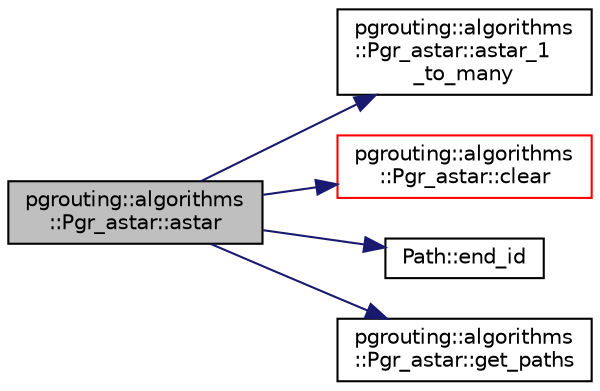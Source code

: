 digraph "pgrouting::algorithms::Pgr_astar::astar"
{
  edge [fontname="Helvetica",fontsize="10",labelfontname="Helvetica",labelfontsize="10"];
  node [fontname="Helvetica",fontsize="10",shape=record];
  rankdir="LR";
  Node9 [label="pgrouting::algorithms\l::Pgr_astar::astar",height=0.2,width=0.4,color="black", fillcolor="grey75", style="filled", fontcolor="black"];
  Node9 -> Node10 [color="midnightblue",fontsize="10",style="solid",fontname="Helvetica"];
  Node10 [label="pgrouting::algorithms\l::Pgr_astar::astar_1\l_to_many",height=0.2,width=0.4,color="black", fillcolor="white", style="filled",URL="$classpgrouting_1_1algorithms_1_1Pgr__astar.html#a76f171bc1f300a5682242449a61c455d",tooltip="Call to astar 1 source to many targets. "];
  Node9 -> Node11 [color="midnightblue",fontsize="10",style="solid",fontname="Helvetica"];
  Node11 [label="pgrouting::algorithms\l::Pgr_astar::clear",height=0.2,width=0.4,color="red", fillcolor="white", style="filled",URL="$classpgrouting_1_1algorithms_1_1Pgr__astar.html#afbf710a4c295a0befdd7c505303a713a"];
  Node9 -> Node14 [color="midnightblue",fontsize="10",style="solid",fontname="Helvetica"];
  Node14 [label="Path::end_id",height=0.2,width=0.4,color="black", fillcolor="white", style="filled",URL="$classPath.html#ad7eff4c127cba19f2052398089ac3b42"];
  Node9 -> Node15 [color="midnightblue",fontsize="10",style="solid",fontname="Helvetica"];
  Node15 [label="pgrouting::algorithms\l::Pgr_astar::get_paths",height=0.2,width=0.4,color="black", fillcolor="white", style="filled",URL="$classpgrouting_1_1algorithms_1_1Pgr__astar.html#a25640e114b393e16ef7aebf5b3851c58"];
}
